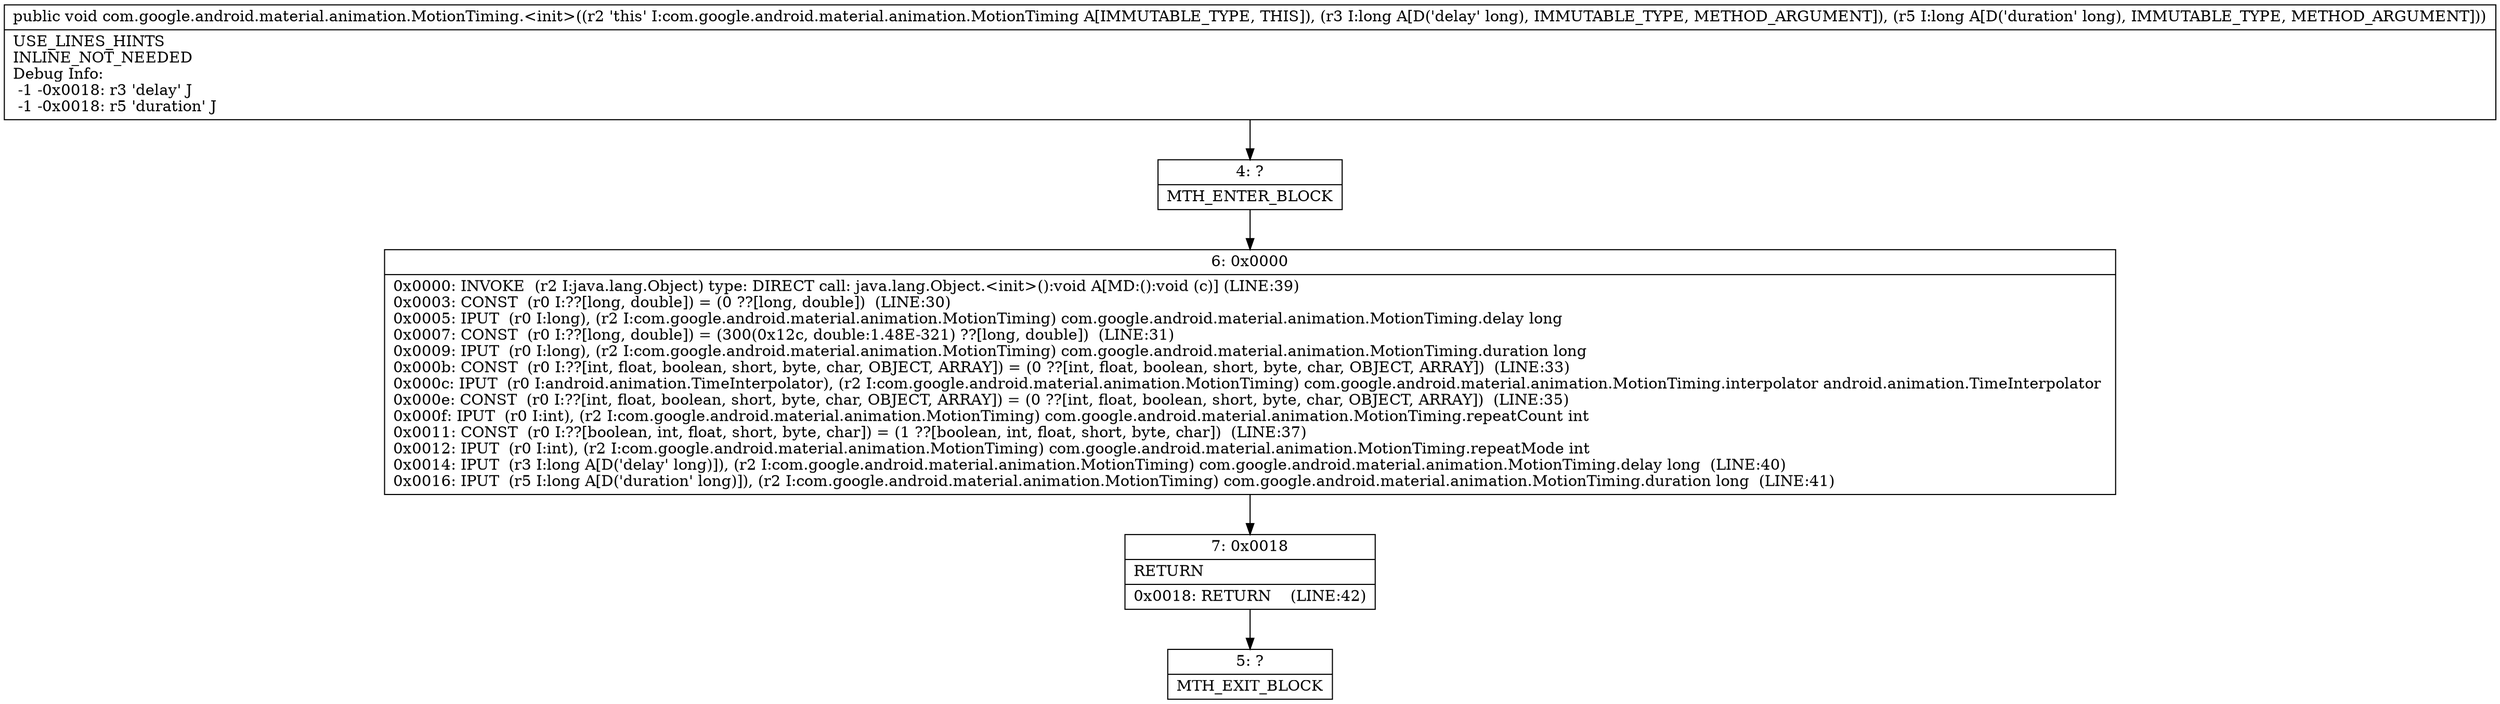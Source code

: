 digraph "CFG forcom.google.android.material.animation.MotionTiming.\<init\>(JJ)V" {
Node_4 [shape=record,label="{4\:\ ?|MTH_ENTER_BLOCK\l}"];
Node_6 [shape=record,label="{6\:\ 0x0000|0x0000: INVOKE  (r2 I:java.lang.Object) type: DIRECT call: java.lang.Object.\<init\>():void A[MD:():void (c)] (LINE:39)\l0x0003: CONST  (r0 I:??[long, double]) = (0 ??[long, double])  (LINE:30)\l0x0005: IPUT  (r0 I:long), (r2 I:com.google.android.material.animation.MotionTiming) com.google.android.material.animation.MotionTiming.delay long \l0x0007: CONST  (r0 I:??[long, double]) = (300(0x12c, double:1.48E\-321) ??[long, double])  (LINE:31)\l0x0009: IPUT  (r0 I:long), (r2 I:com.google.android.material.animation.MotionTiming) com.google.android.material.animation.MotionTiming.duration long \l0x000b: CONST  (r0 I:??[int, float, boolean, short, byte, char, OBJECT, ARRAY]) = (0 ??[int, float, boolean, short, byte, char, OBJECT, ARRAY])  (LINE:33)\l0x000c: IPUT  (r0 I:android.animation.TimeInterpolator), (r2 I:com.google.android.material.animation.MotionTiming) com.google.android.material.animation.MotionTiming.interpolator android.animation.TimeInterpolator \l0x000e: CONST  (r0 I:??[int, float, boolean, short, byte, char, OBJECT, ARRAY]) = (0 ??[int, float, boolean, short, byte, char, OBJECT, ARRAY])  (LINE:35)\l0x000f: IPUT  (r0 I:int), (r2 I:com.google.android.material.animation.MotionTiming) com.google.android.material.animation.MotionTiming.repeatCount int \l0x0011: CONST  (r0 I:??[boolean, int, float, short, byte, char]) = (1 ??[boolean, int, float, short, byte, char])  (LINE:37)\l0x0012: IPUT  (r0 I:int), (r2 I:com.google.android.material.animation.MotionTiming) com.google.android.material.animation.MotionTiming.repeatMode int \l0x0014: IPUT  (r3 I:long A[D('delay' long)]), (r2 I:com.google.android.material.animation.MotionTiming) com.google.android.material.animation.MotionTiming.delay long  (LINE:40)\l0x0016: IPUT  (r5 I:long A[D('duration' long)]), (r2 I:com.google.android.material.animation.MotionTiming) com.google.android.material.animation.MotionTiming.duration long  (LINE:41)\l}"];
Node_7 [shape=record,label="{7\:\ 0x0018|RETURN\l|0x0018: RETURN    (LINE:42)\l}"];
Node_5 [shape=record,label="{5\:\ ?|MTH_EXIT_BLOCK\l}"];
MethodNode[shape=record,label="{public void com.google.android.material.animation.MotionTiming.\<init\>((r2 'this' I:com.google.android.material.animation.MotionTiming A[IMMUTABLE_TYPE, THIS]), (r3 I:long A[D('delay' long), IMMUTABLE_TYPE, METHOD_ARGUMENT]), (r5 I:long A[D('duration' long), IMMUTABLE_TYPE, METHOD_ARGUMENT]))  | USE_LINES_HINTS\lINLINE_NOT_NEEDED\lDebug Info:\l  \-1 \-0x0018: r3 'delay' J\l  \-1 \-0x0018: r5 'duration' J\l}"];
MethodNode -> Node_4;Node_4 -> Node_6;
Node_6 -> Node_7;
Node_7 -> Node_5;
}

